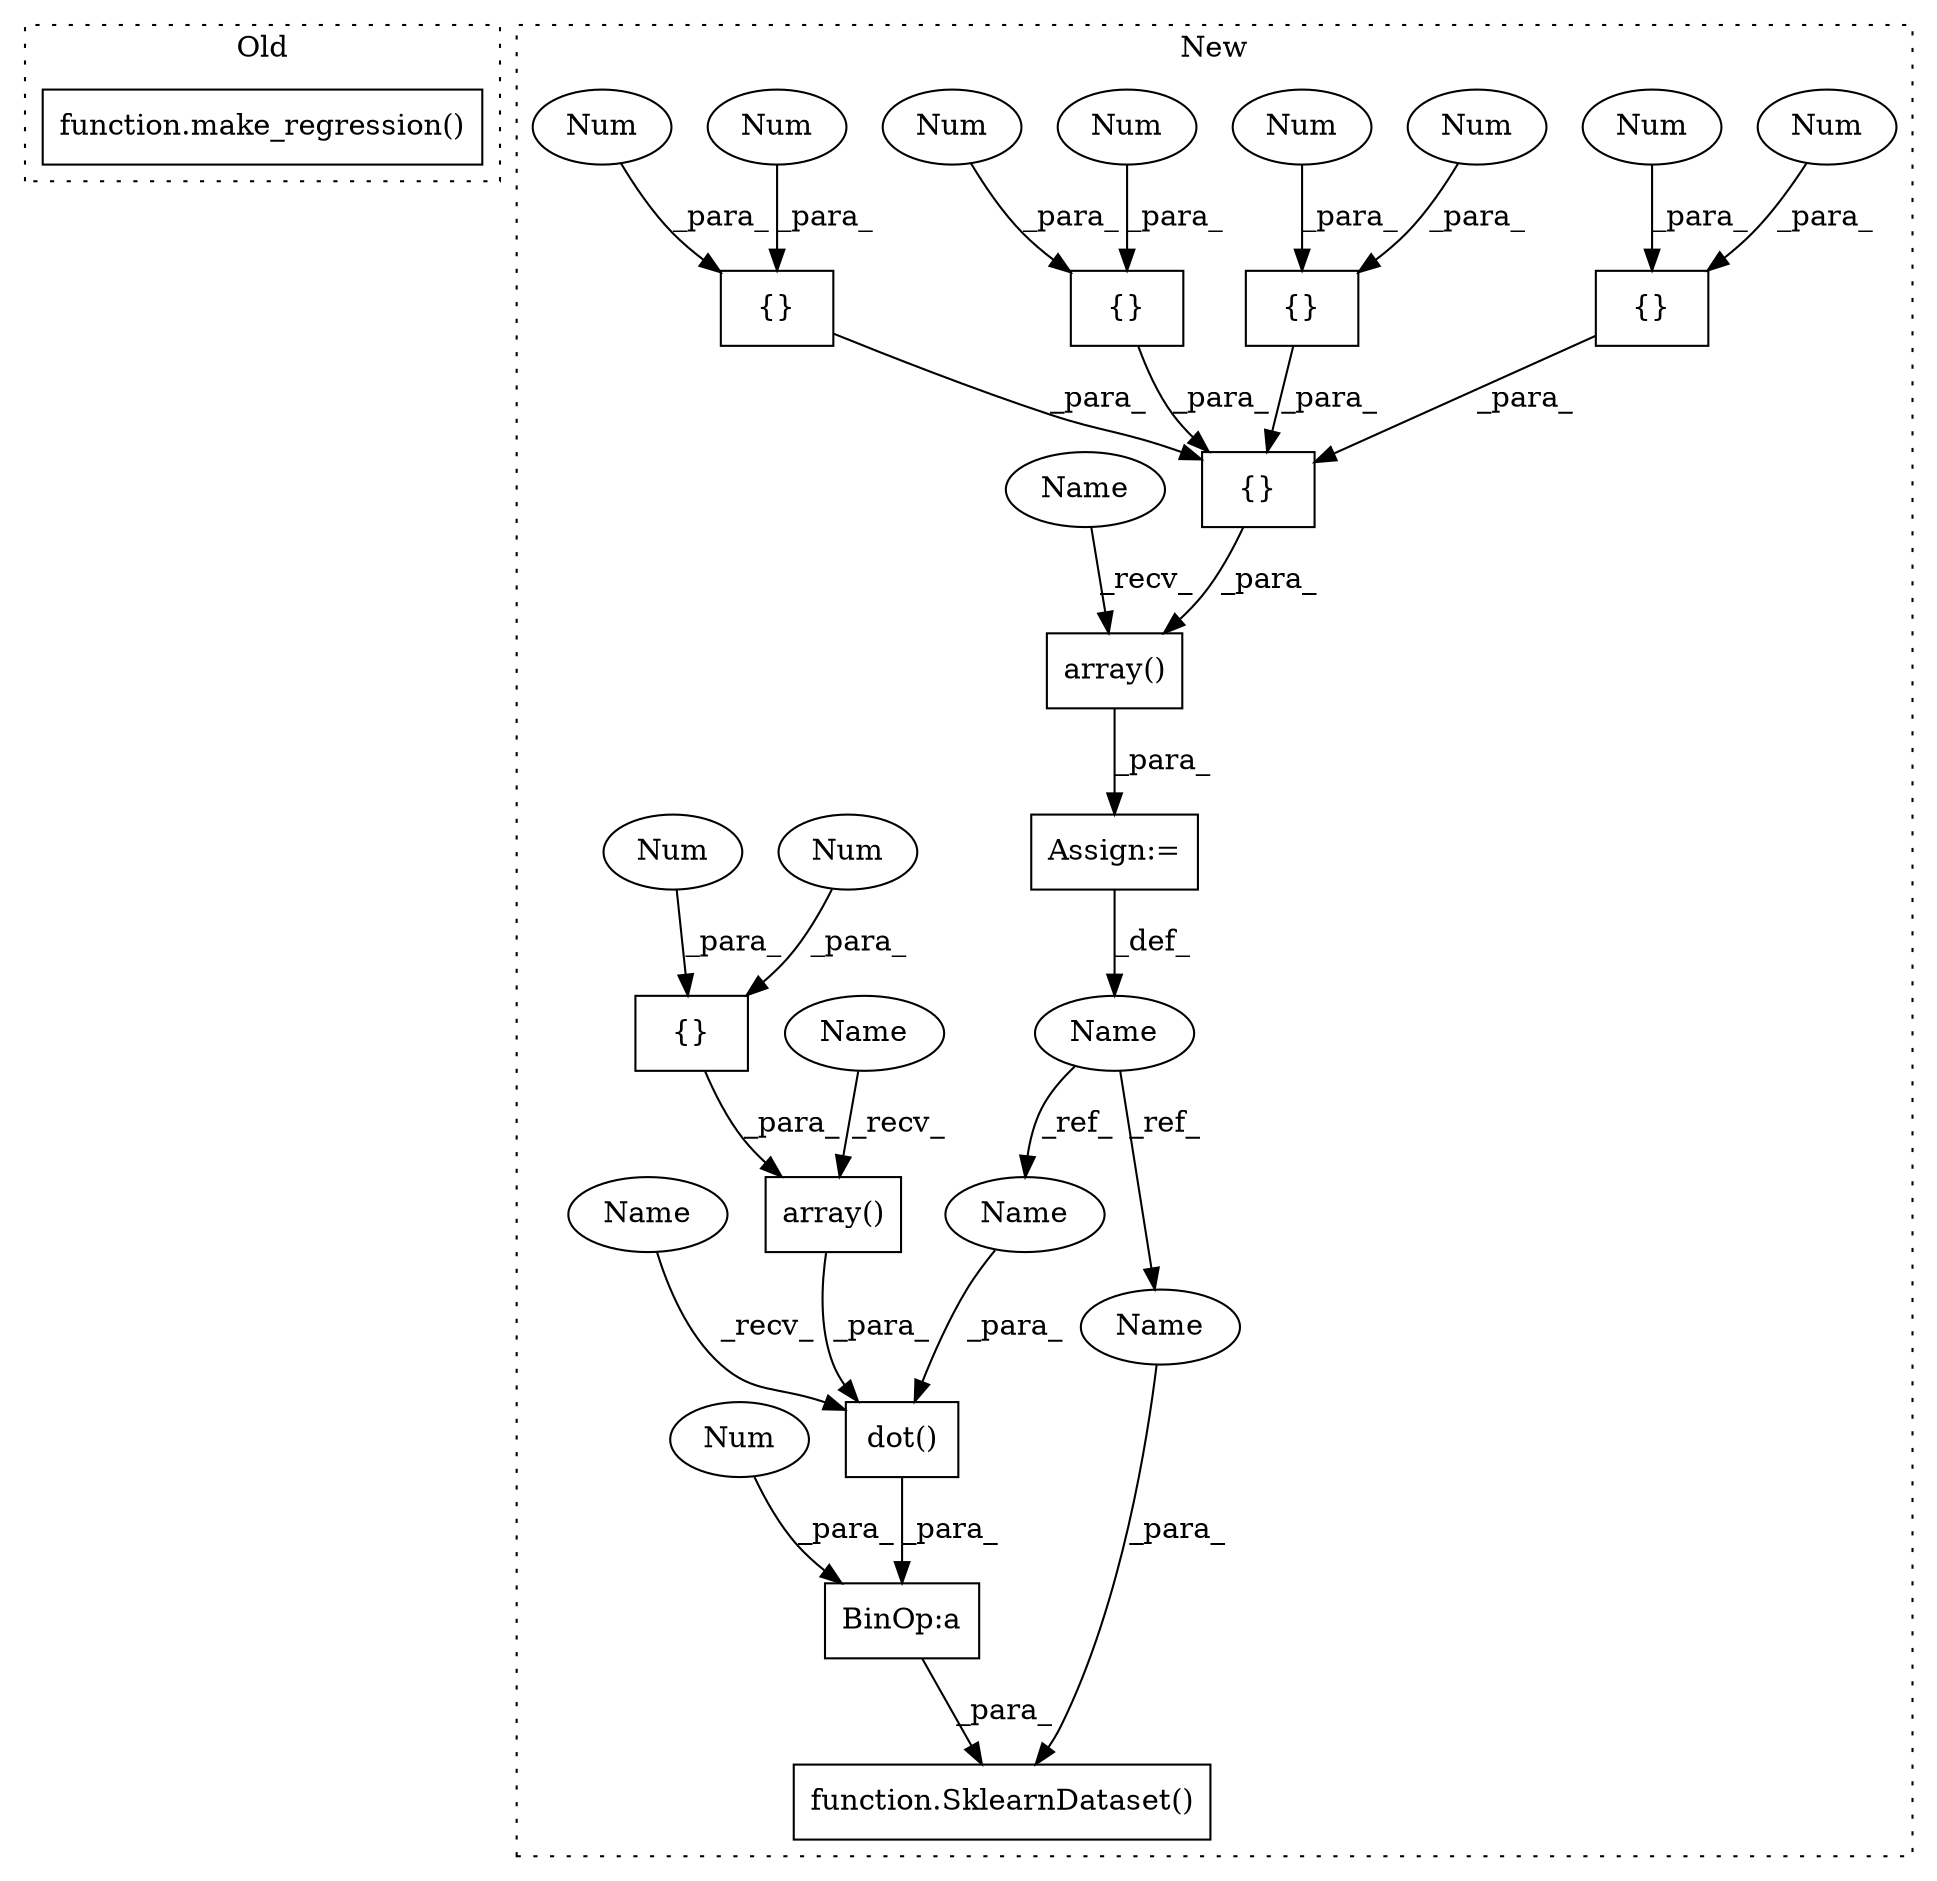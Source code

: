 digraph G {
subgraph cluster0 {
1 [label="function.make_regression()" a="75" s="434" l="63" shape="box"];
label = "Old";
style="dotted";
}
subgraph cluster1 {
2 [label="{}" a="59" s="472,477" l="1,0" shape="box"];
3 [label="BinOp:a" a="82" s="534" l="3" shape="box"];
4 [label="{}" a="59" s="461,494" l="1,0" shape="box"];
5 [label="array()" a="75" s="515,532" l="9,1" shape="box"];
6 [label="{}" a="59" s="480,485" l="1,0" shape="box"];
7 [label="array()" a="75" s="452,495" l="9,1" shape="box"];
8 [label="{}" a="59" s="524,531" l="1,0" shape="box"];
9 [label="function.SklearnDataset()" a="75" s="588,607" l="15,1" shape="box"];
10 [label="{}" a="59" s="462,469" l="1,0" shape="box"];
11 [label="{}" a="59" s="488,493" l="1,0" shape="box"];
12 [label="Name" a="87" s="448" l="1" shape="ellipse"];
13 [label="dot()" a="75" s="505,533" l="7,1" shape="box"];
14 [label="Num" a="76" s="530" l="1" shape="ellipse"];
15 [label="Num" a="76" s="525" l="3" shape="ellipse"];
16 [label="Num" a="76" s="537" l="1" shape="ellipse"];
17 [label="Num" a="76" s="468" l="1" shape="ellipse"];
18 [label="Num" a="76" s="484" l="1" shape="ellipse"];
19 [label="Num" a="76" s="476" l="1" shape="ellipse"];
20 [label="Num" a="76" s="473" l="1" shape="ellipse"];
21 [label="Num" a="76" s="489" l="1" shape="ellipse"];
22 [label="Num" a="76" s="481" l="1" shape="ellipse"];
23 [label="Num" a="76" s="492" l="1" shape="ellipse"];
24 [label="Num" a="76" s="463" l="3" shape="ellipse"];
25 [label="Assign:=" a="68" s="449" l="3" shape="box"];
26 [label="Name" a="87" s="512" l="1" shape="ellipse"];
27 [label="Name" a="87" s="603" l="1" shape="ellipse"];
28 [label="Name" a="87" s="515" l="2" shape="ellipse"];
29 [label="Name" a="87" s="505" l="2" shape="ellipse"];
30 [label="Name" a="87" s="452" l="2" shape="ellipse"];
label = "New";
style="dotted";
}
2 -> 4 [label="_para_"];
3 -> 9 [label="_para_"];
4 -> 7 [label="_para_"];
5 -> 13 [label="_para_"];
6 -> 4 [label="_para_"];
7 -> 25 [label="_para_"];
8 -> 5 [label="_para_"];
10 -> 4 [label="_para_"];
11 -> 4 [label="_para_"];
12 -> 26 [label="_ref_"];
12 -> 27 [label="_ref_"];
13 -> 3 [label="_para_"];
14 -> 8 [label="_para_"];
15 -> 8 [label="_para_"];
16 -> 3 [label="_para_"];
17 -> 10 [label="_para_"];
18 -> 6 [label="_para_"];
19 -> 2 [label="_para_"];
20 -> 2 [label="_para_"];
21 -> 11 [label="_para_"];
22 -> 6 [label="_para_"];
23 -> 11 [label="_para_"];
24 -> 10 [label="_para_"];
25 -> 12 [label="_def_"];
26 -> 13 [label="_para_"];
27 -> 9 [label="_para_"];
28 -> 5 [label="_recv_"];
29 -> 13 [label="_recv_"];
30 -> 7 [label="_recv_"];
}
